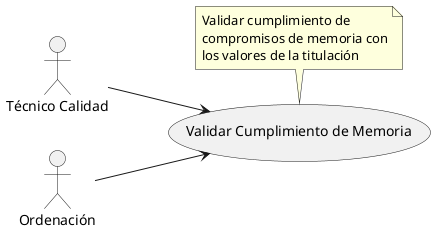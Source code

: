 @startuml
left to right direction

actor "Técnico Calidad" as tec
actor "Ordenación" as ord

usecase "Validar Cumplimiento de Memoria" as valCumpli1
note top of valCumpli1
    Validar cumplimiento de
    compromisos de memoria con
    los valores de la titulación
end note

ord --> valCumpli1
tec --> valCumpli1
@enduml